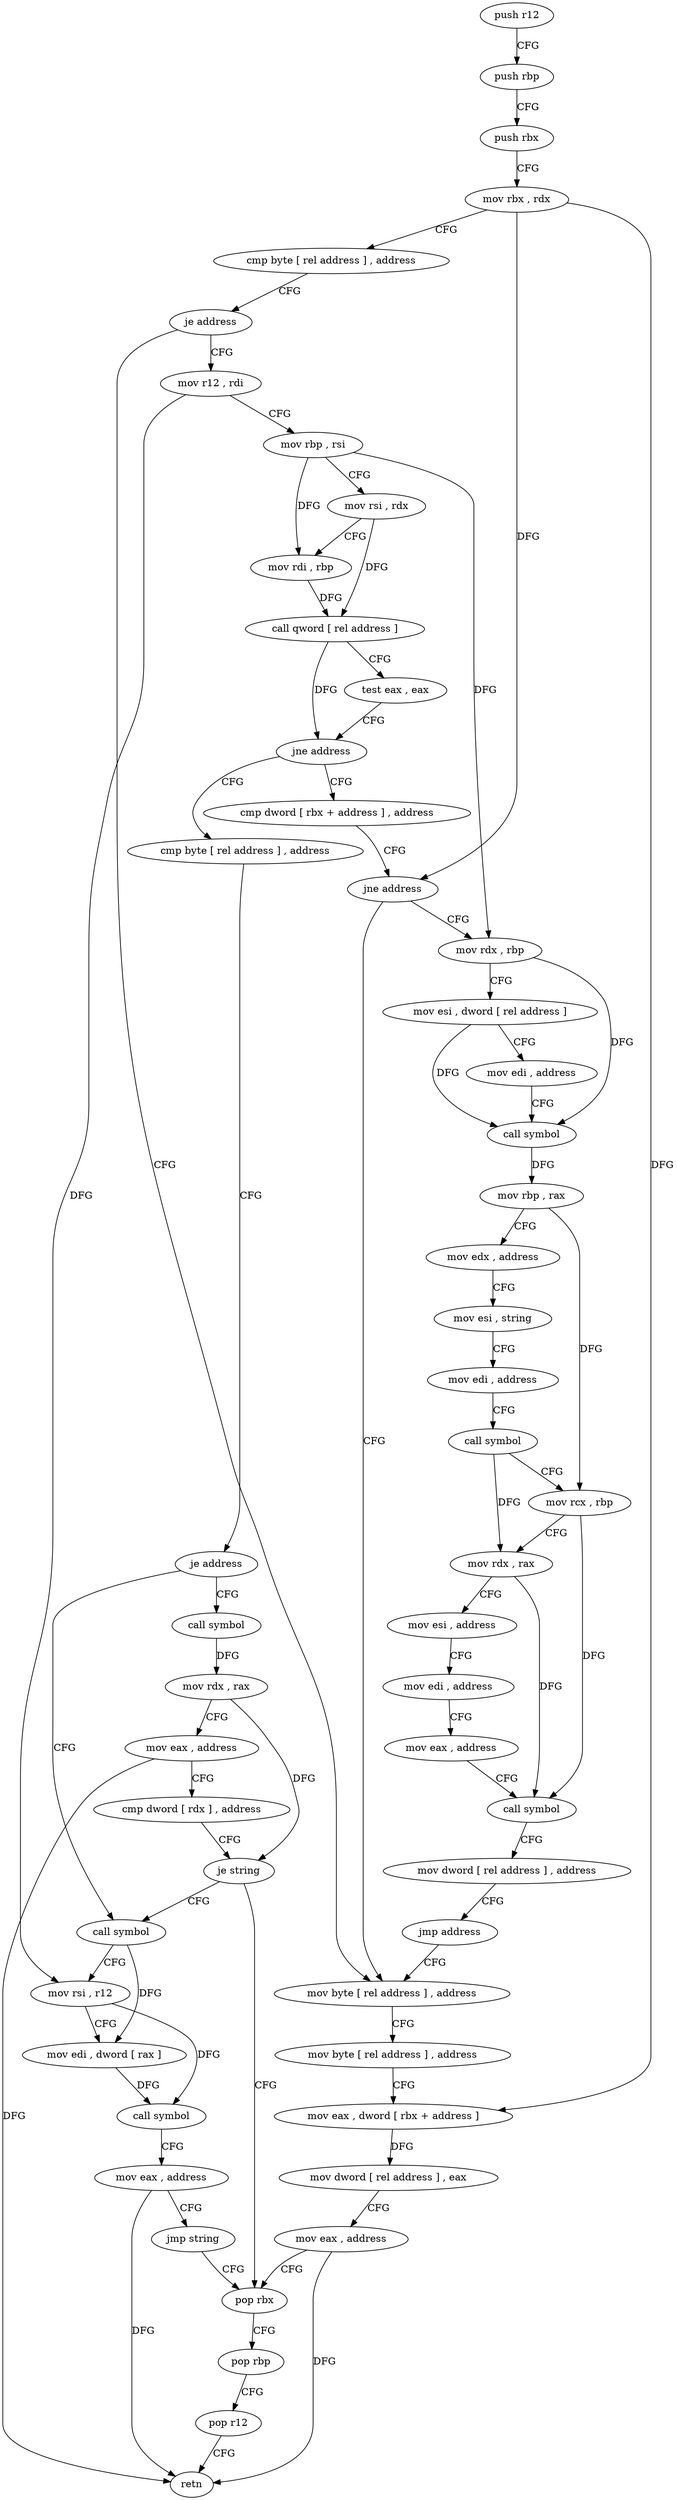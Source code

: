 digraph "func" {
"4232208" [label = "push r12" ]
"4232210" [label = "push rbp" ]
"4232211" [label = "push rbx" ]
"4232212" [label = "mov rbx , rdx" ]
"4232215" [label = "cmp byte [ rel address ] , address" ]
"4232222" [label = "je address" ]
"4232257" [label = "mov r12 , rdi" ]
"4232224" [label = "mov byte [ rel address ] , address" ]
"4232260" [label = "mov rbp , rsi" ]
"4232263" [label = "mov rsi , rdx" ]
"4232266" [label = "mov rdi , rbp" ]
"4232269" [label = "call qword [ rel address ]" ]
"4232275" [label = "test eax , eax" ]
"4232277" [label = "jne address" ]
"4232368" [label = "cmp byte [ rel address ] , address" ]
"4232279" [label = "cmp dword [ rbx + address ] , address" ]
"4232231" [label = "mov byte [ rel address ] , address" ]
"4232238" [label = "mov eax , dword [ rbx + address ]" ]
"4232241" [label = "mov dword [ rel address ] , eax" ]
"4232247" [label = "mov eax , address" ]
"4232252" [label = "pop rbx" ]
"4232375" [label = "je address" ]
"4232399" [label = "call symbol" ]
"4232377" [label = "call symbol" ]
"4232283" [label = "jne address" ]
"4232285" [label = "mov rdx , rbp" ]
"4232404" [label = "mov rsi , r12" ]
"4232407" [label = "mov edi , dword [ rax ]" ]
"4232409" [label = "call symbol" ]
"4232414" [label = "mov eax , address" ]
"4232419" [label = "jmp string" ]
"4232382" [label = "mov rdx , rax" ]
"4232385" [label = "mov eax , address" ]
"4232390" [label = "cmp dword [ rdx ] , address" ]
"4232393" [label = "je string" ]
"4232288" [label = "mov esi , dword [ rel address ]" ]
"4232294" [label = "mov edi , address" ]
"4232299" [label = "call symbol" ]
"4232304" [label = "mov rbp , rax" ]
"4232307" [label = "mov edx , address" ]
"4232312" [label = "mov esi , string" ]
"4232317" [label = "mov edi , address" ]
"4232322" [label = "call symbol" ]
"4232327" [label = "mov rcx , rbp" ]
"4232330" [label = "mov rdx , rax" ]
"4232333" [label = "mov esi , address" ]
"4232338" [label = "mov edi , address" ]
"4232343" [label = "mov eax , address" ]
"4232348" [label = "call symbol" ]
"4232353" [label = "mov dword [ rel address ] , address" ]
"4232363" [label = "jmp address" ]
"4232253" [label = "pop rbp" ]
"4232254" [label = "pop r12" ]
"4232256" [label = "retn" ]
"4232208" -> "4232210" [ label = "CFG" ]
"4232210" -> "4232211" [ label = "CFG" ]
"4232211" -> "4232212" [ label = "CFG" ]
"4232212" -> "4232215" [ label = "CFG" ]
"4232212" -> "4232238" [ label = "DFG" ]
"4232212" -> "4232283" [ label = "DFG" ]
"4232215" -> "4232222" [ label = "CFG" ]
"4232222" -> "4232257" [ label = "CFG" ]
"4232222" -> "4232224" [ label = "CFG" ]
"4232257" -> "4232260" [ label = "CFG" ]
"4232257" -> "4232404" [ label = "DFG" ]
"4232224" -> "4232231" [ label = "CFG" ]
"4232260" -> "4232263" [ label = "CFG" ]
"4232260" -> "4232266" [ label = "DFG" ]
"4232260" -> "4232285" [ label = "DFG" ]
"4232263" -> "4232266" [ label = "CFG" ]
"4232263" -> "4232269" [ label = "DFG" ]
"4232266" -> "4232269" [ label = "DFG" ]
"4232269" -> "4232275" [ label = "CFG" ]
"4232269" -> "4232277" [ label = "DFG" ]
"4232275" -> "4232277" [ label = "CFG" ]
"4232277" -> "4232368" [ label = "CFG" ]
"4232277" -> "4232279" [ label = "CFG" ]
"4232368" -> "4232375" [ label = "CFG" ]
"4232279" -> "4232283" [ label = "CFG" ]
"4232231" -> "4232238" [ label = "CFG" ]
"4232238" -> "4232241" [ label = "DFG" ]
"4232241" -> "4232247" [ label = "CFG" ]
"4232247" -> "4232252" [ label = "CFG" ]
"4232247" -> "4232256" [ label = "DFG" ]
"4232252" -> "4232253" [ label = "CFG" ]
"4232375" -> "4232399" [ label = "CFG" ]
"4232375" -> "4232377" [ label = "CFG" ]
"4232399" -> "4232404" [ label = "CFG" ]
"4232399" -> "4232407" [ label = "DFG" ]
"4232377" -> "4232382" [ label = "DFG" ]
"4232283" -> "4232224" [ label = "CFG" ]
"4232283" -> "4232285" [ label = "CFG" ]
"4232285" -> "4232288" [ label = "CFG" ]
"4232285" -> "4232299" [ label = "DFG" ]
"4232404" -> "4232407" [ label = "CFG" ]
"4232404" -> "4232409" [ label = "DFG" ]
"4232407" -> "4232409" [ label = "DFG" ]
"4232409" -> "4232414" [ label = "CFG" ]
"4232414" -> "4232419" [ label = "CFG" ]
"4232414" -> "4232256" [ label = "DFG" ]
"4232419" -> "4232252" [ label = "CFG" ]
"4232382" -> "4232385" [ label = "CFG" ]
"4232382" -> "4232393" [ label = "DFG" ]
"4232385" -> "4232390" [ label = "CFG" ]
"4232385" -> "4232256" [ label = "DFG" ]
"4232390" -> "4232393" [ label = "CFG" ]
"4232393" -> "4232252" [ label = "CFG" ]
"4232393" -> "4232399" [ label = "CFG" ]
"4232288" -> "4232294" [ label = "CFG" ]
"4232288" -> "4232299" [ label = "DFG" ]
"4232294" -> "4232299" [ label = "CFG" ]
"4232299" -> "4232304" [ label = "DFG" ]
"4232304" -> "4232307" [ label = "CFG" ]
"4232304" -> "4232327" [ label = "DFG" ]
"4232307" -> "4232312" [ label = "CFG" ]
"4232312" -> "4232317" [ label = "CFG" ]
"4232317" -> "4232322" [ label = "CFG" ]
"4232322" -> "4232327" [ label = "CFG" ]
"4232322" -> "4232330" [ label = "DFG" ]
"4232327" -> "4232330" [ label = "CFG" ]
"4232327" -> "4232348" [ label = "DFG" ]
"4232330" -> "4232333" [ label = "CFG" ]
"4232330" -> "4232348" [ label = "DFG" ]
"4232333" -> "4232338" [ label = "CFG" ]
"4232338" -> "4232343" [ label = "CFG" ]
"4232343" -> "4232348" [ label = "CFG" ]
"4232348" -> "4232353" [ label = "CFG" ]
"4232353" -> "4232363" [ label = "CFG" ]
"4232363" -> "4232224" [ label = "CFG" ]
"4232253" -> "4232254" [ label = "CFG" ]
"4232254" -> "4232256" [ label = "CFG" ]
}
